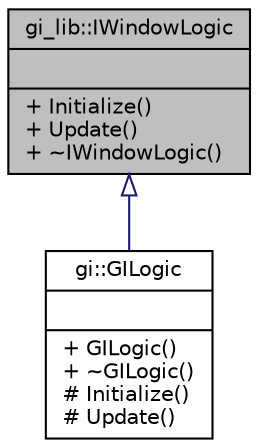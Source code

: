 digraph "gi_lib::IWindowLogic"
{
  edge [fontname="Helvetica",fontsize="10",labelfontname="Helvetica",labelfontsize="10"];
  node [fontname="Helvetica",fontsize="10",shape=record];
  Node1 [label="{gi_lib::IWindowLogic\n||+ Initialize()\l+ Update()\l+ ~IWindowLogic()\l}",height=0.2,width=0.4,color="black", fillcolor="grey75", style="filled", fontcolor="black"];
  Node1 -> Node2 [dir="back",color="midnightblue",fontsize="10",style="solid",arrowtail="onormal",fontname="Helvetica"];
  Node2 [label="{gi::GILogic\n||+ GILogic()\l+ ~GILogic()\l# Initialize()\l# Update()\l}",height=0.2,width=0.4,color="black", fillcolor="white", style="filled",URL="$classgi_1_1_g_i_logic.html",tooltip="Application&#39;s logic. "];
}
